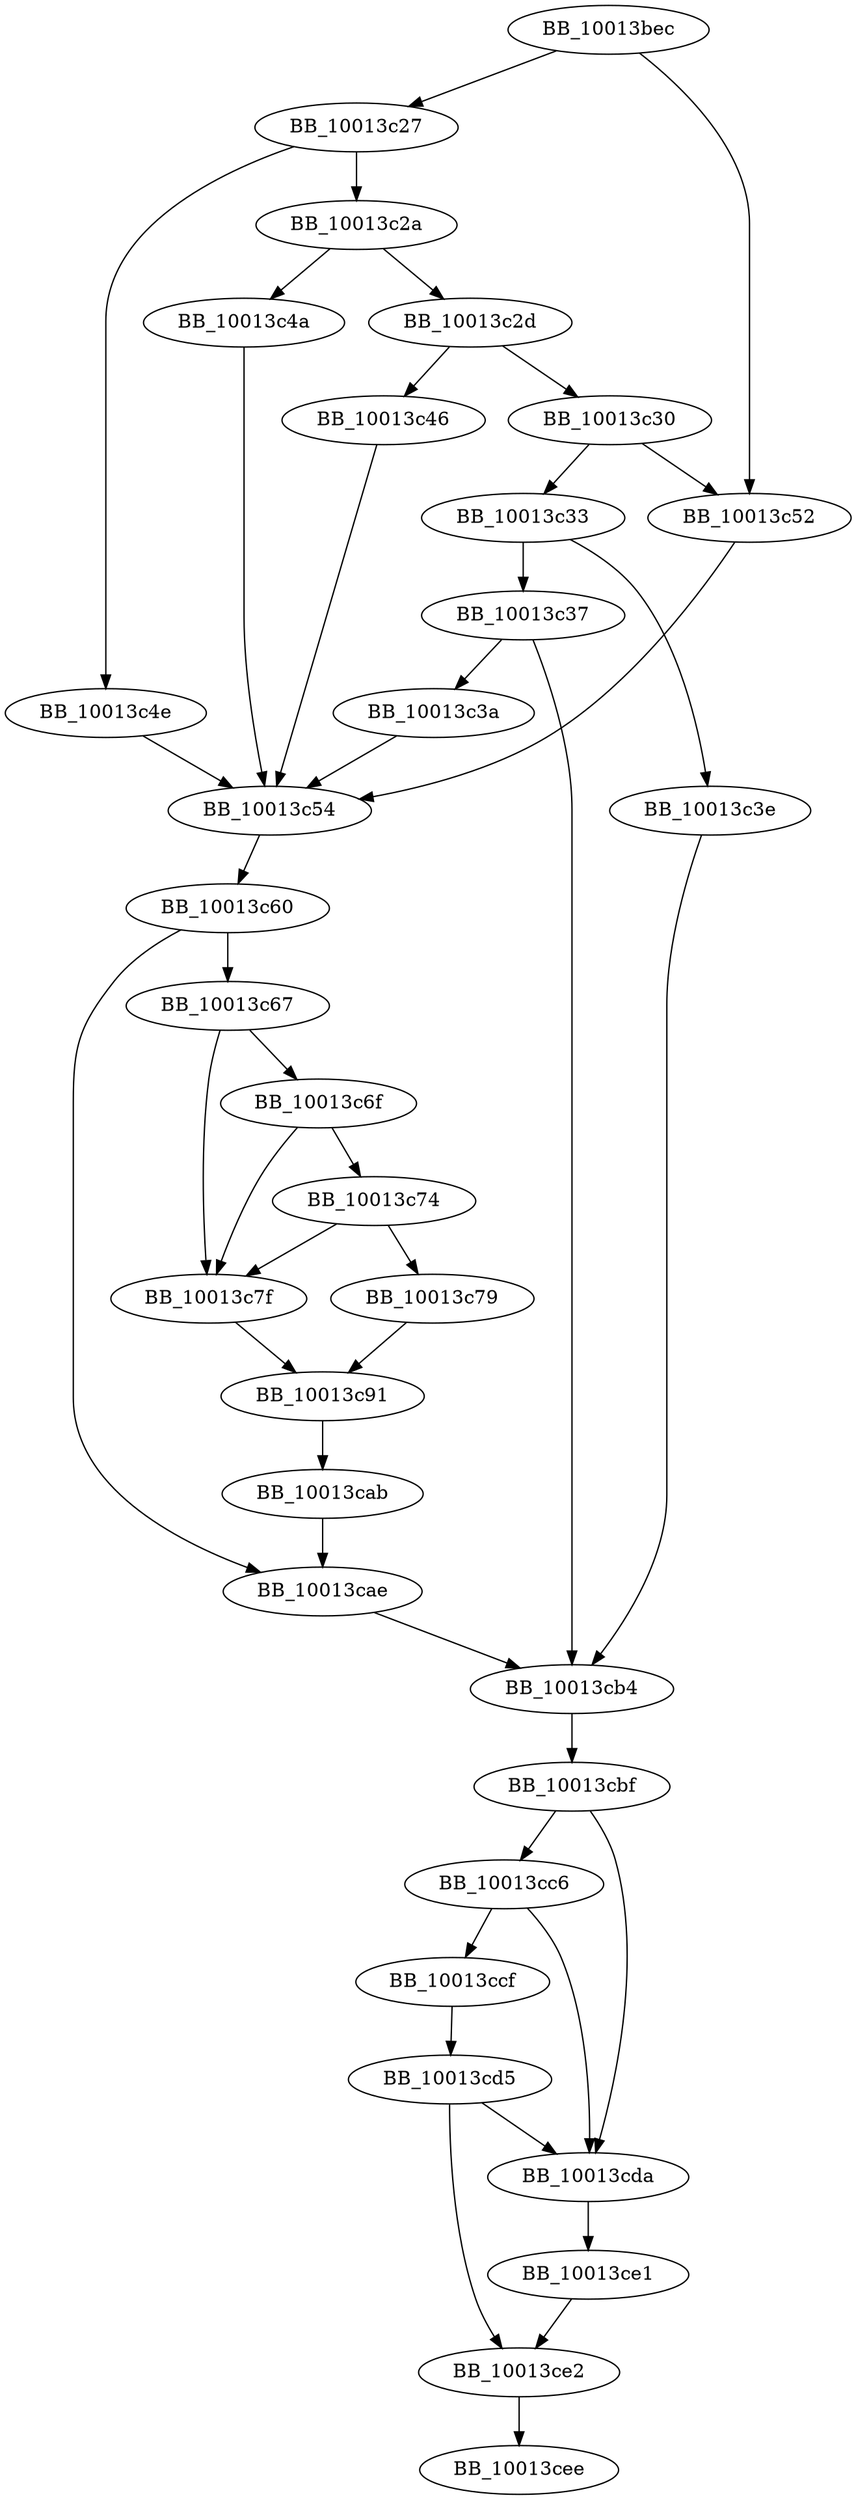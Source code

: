 DiGraph __87except{
BB_10013bec->BB_10013c27
BB_10013bec->BB_10013c52
BB_10013c27->BB_10013c2a
BB_10013c27->BB_10013c4e
BB_10013c2a->BB_10013c2d
BB_10013c2a->BB_10013c4a
BB_10013c2d->BB_10013c30
BB_10013c2d->BB_10013c46
BB_10013c30->BB_10013c33
BB_10013c30->BB_10013c52
BB_10013c33->BB_10013c37
BB_10013c33->BB_10013c3e
BB_10013c37->BB_10013c3a
BB_10013c37->BB_10013cb4
BB_10013c3a->BB_10013c54
BB_10013c3e->BB_10013cb4
BB_10013c46->BB_10013c54
BB_10013c4a->BB_10013c54
BB_10013c4e->BB_10013c54
BB_10013c52->BB_10013c54
BB_10013c54->BB_10013c60
BB_10013c60->BB_10013c67
BB_10013c60->BB_10013cae
BB_10013c67->BB_10013c6f
BB_10013c67->BB_10013c7f
BB_10013c6f->BB_10013c74
BB_10013c6f->BB_10013c7f
BB_10013c74->BB_10013c79
BB_10013c74->BB_10013c7f
BB_10013c79->BB_10013c91
BB_10013c7f->BB_10013c91
BB_10013c91->BB_10013cab
BB_10013cab->BB_10013cae
BB_10013cae->BB_10013cb4
BB_10013cb4->BB_10013cbf
BB_10013cbf->BB_10013cc6
BB_10013cbf->BB_10013cda
BB_10013cc6->BB_10013ccf
BB_10013cc6->BB_10013cda
BB_10013ccf->BB_10013cd5
BB_10013cd5->BB_10013cda
BB_10013cd5->BB_10013ce2
BB_10013cda->BB_10013ce1
BB_10013ce1->BB_10013ce2
BB_10013ce2->BB_10013cee
}
